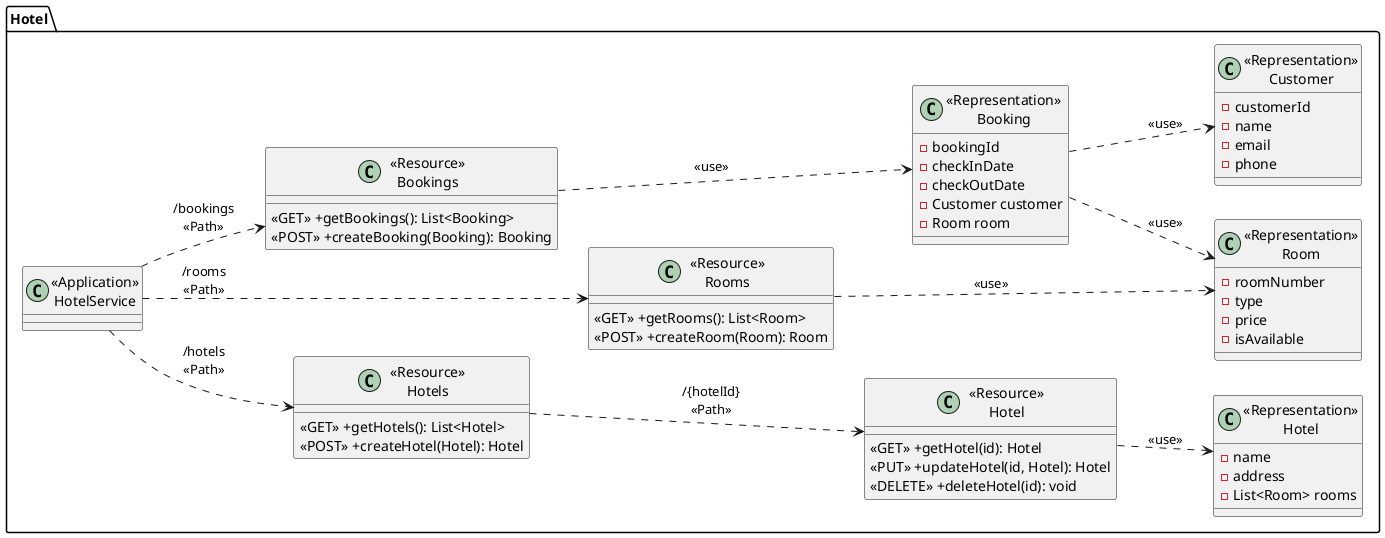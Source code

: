 @startuml HotelBooking Class Diagram
left to right direction
package "Hotel" {
    class "<<Application>>\nHotelService" as HotelService {}

    class "<<Resource>>\nHotels" as ResourceHotels {
        <<GET>> +getHotels(): List<Hotel>
        <<POST>> +createHotel(Hotel): Hotel
    }
    
    class "<<Resource>>\nHotel" as ResourceHotel {
        <<GET>> +getHotel(id): Hotel
        <<PUT>> +updateHotel(id, Hotel): Hotel
        <<DELETE>> +deleteHotel(id): void
    }
    
    class "<<Resource>>\nRooms" as ResourceRooms {
        <<GET>> +getRooms(): List<Room>
        <<POST>> +createRoom(Room): Room
    }
    
    class "<<Resource>>\nBookings" as ResourceBookings {
        <<GET>> +getBookings(): List<Booking>
        <<POST>> +createBooking(Booking): Booking
    }
    
    class "<<Representation>>\nHotel" as RepresentationHotel {
        -name
        -address
        -List<Room> rooms
    }
    
    class "<<Representation>>\nRoom" as RepresentationRoom {
        -roomNumber
        -type
        -price
        -isAvailable
    }
    
    class "<<Representation>>\nBooking" as RepresentationBooking {
        -bookingId
        -checkInDate
        -checkOutDate
        -Customer customer
        -Room room
    }
    
    class "<<Representation>>\nCustomer" as RepresentationCustomer {
        -customerId
        -name
        -email
        -phone
    }
}

HotelService ..> ResourceHotels: "/hotels\n<<Path>>"
ResourceHotels ..> ResourceHotel: "/{hotelId}\n<<Path>>"
ResourceHotel ..> RepresentationHotel: "<<use>>"

HotelService ..> ResourceRooms: "/rooms\n<<Path>>"
ResourceRooms ..> RepresentationRoom: "<<use>>"

HotelService ..> ResourceBookings: "/bookings\n<<Path>>"
ResourceBookings ..> RepresentationBooking: "<<use>>"

RepresentationBooking ..> RepresentationCustomer: "<<use>>"
RepresentationBooking ..> RepresentationRoom: "<<use>>"

@enduml